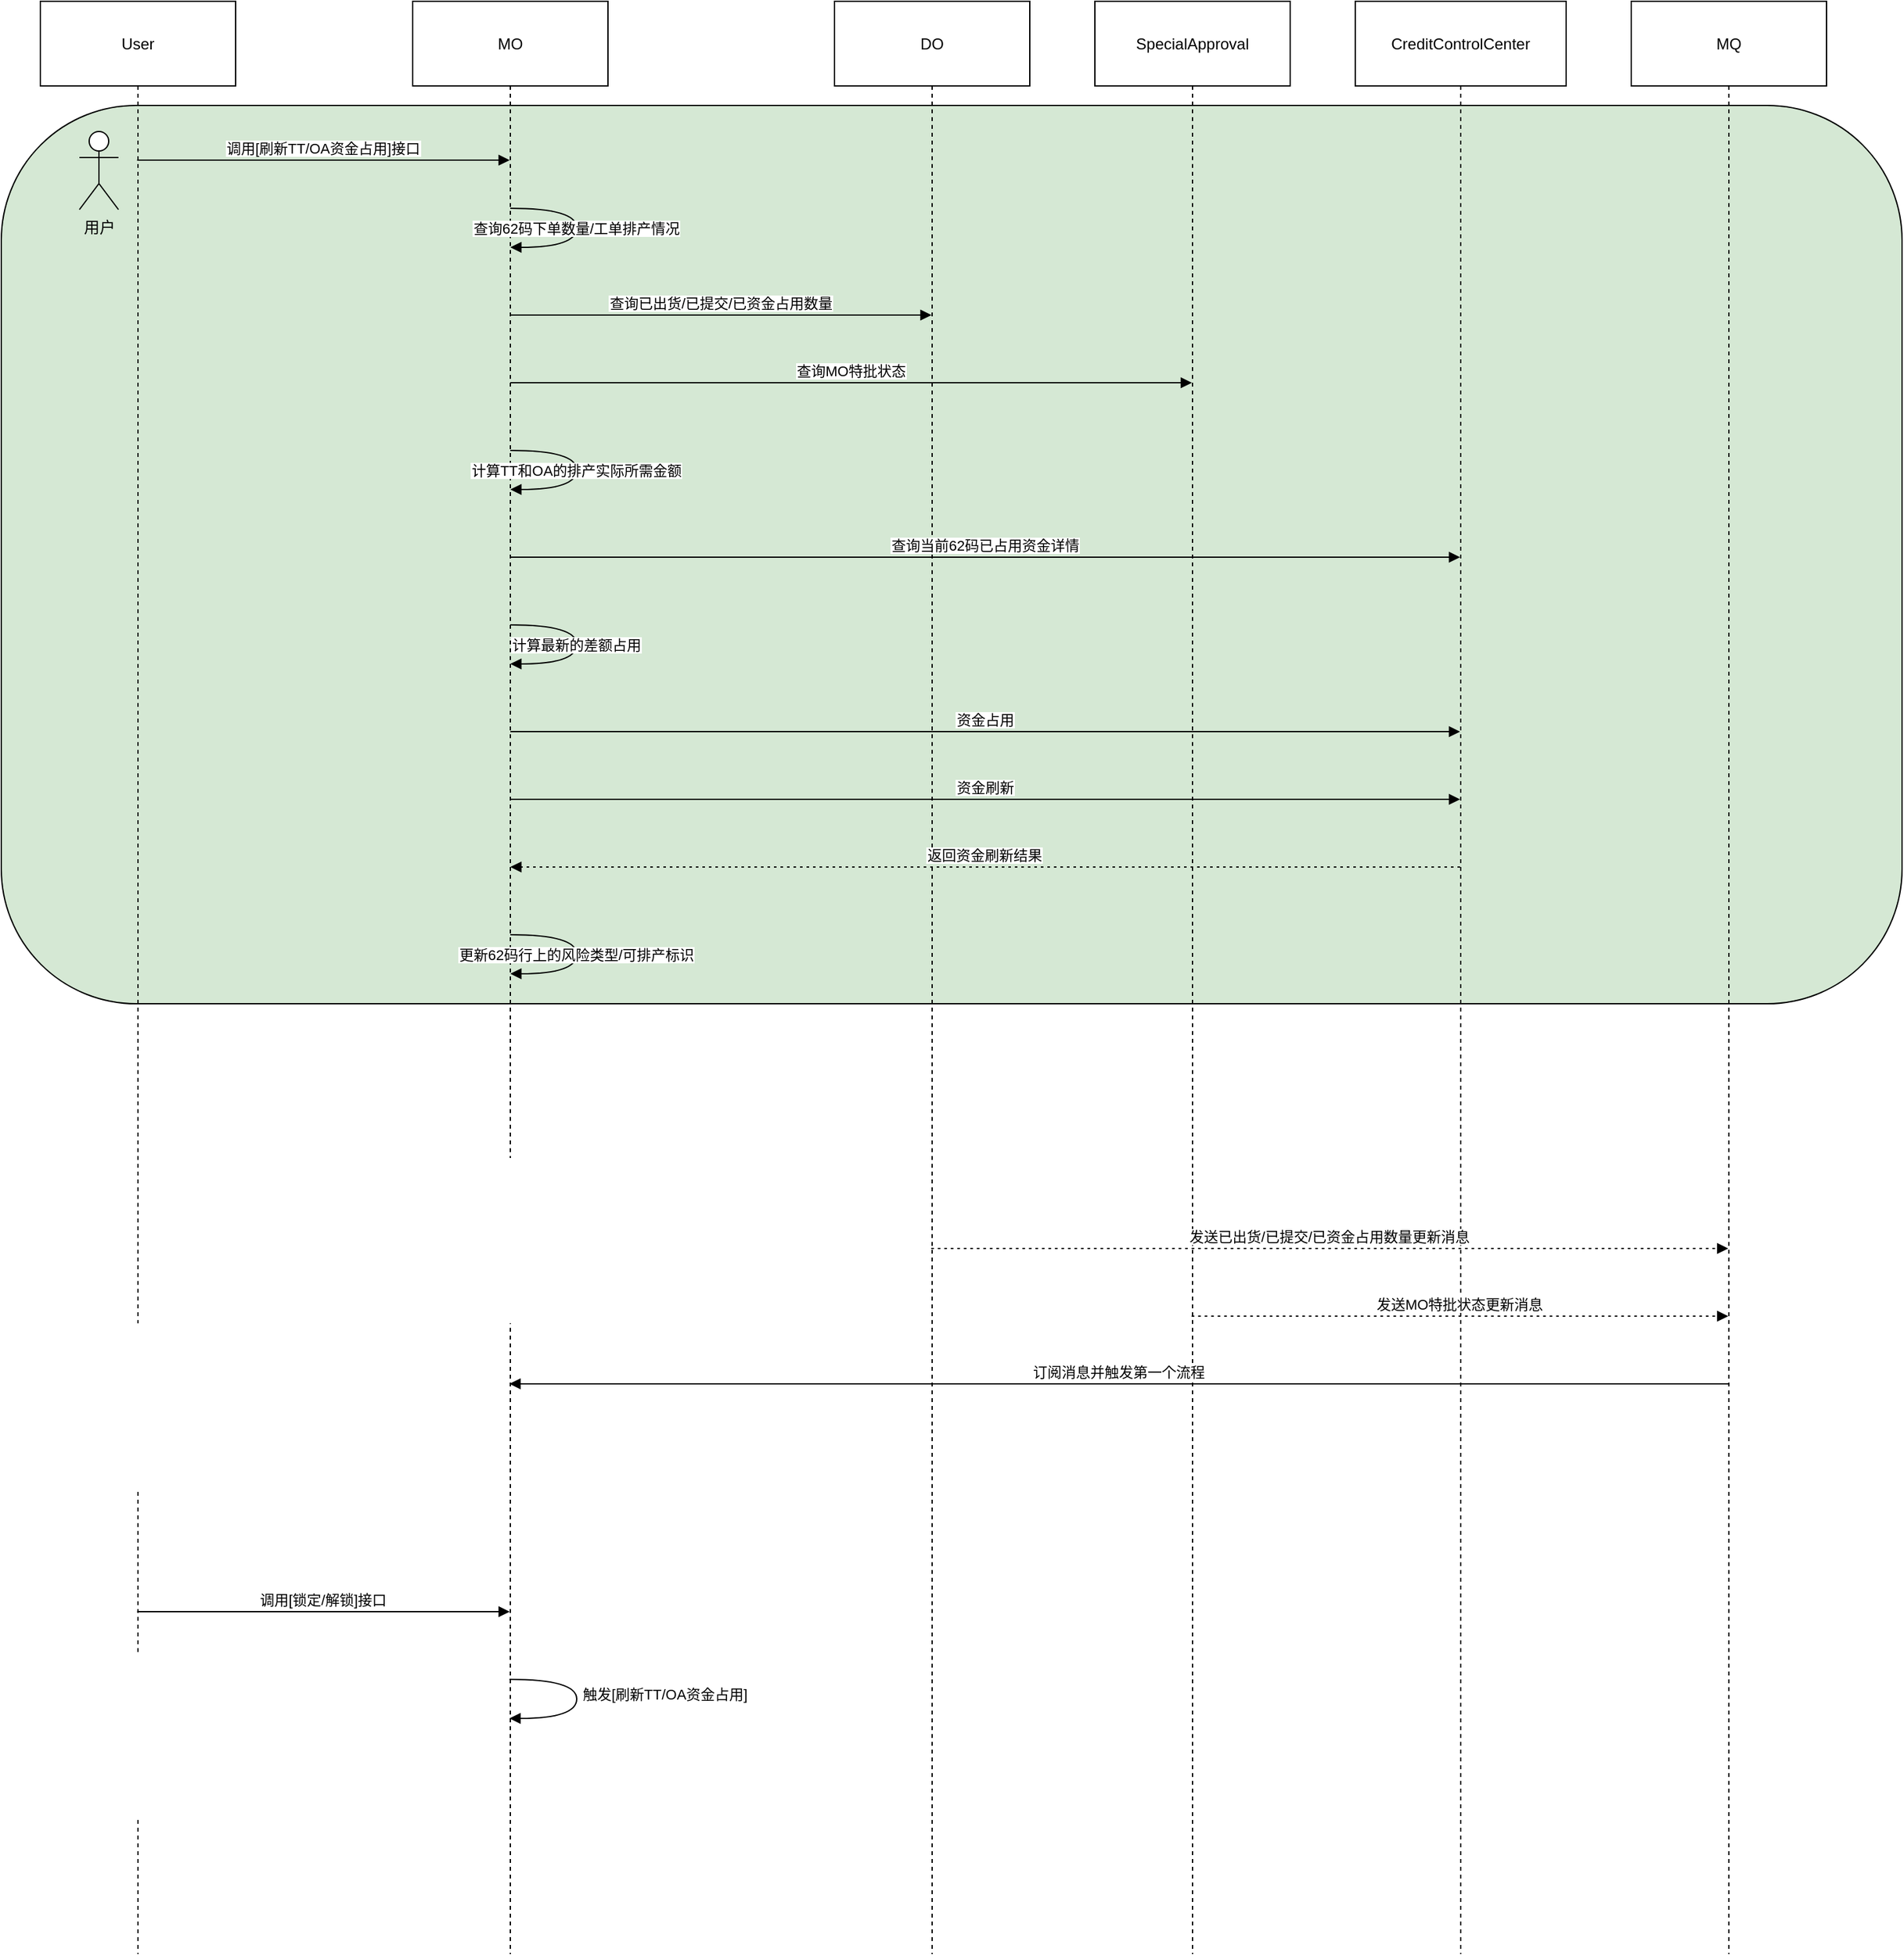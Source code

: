 <mxfile version="28.1.1">
  <diagram id="C5NioDderLb10LAesJQF" name="第 1 页">
    <mxGraphModel dx="2015" dy="726" grid="1" gridSize="10" guides="1" tooltips="1" connect="1" arrows="1" fold="1" page="1" pageScale="1" pageWidth="827" pageHeight="1169" math="0" shadow="0">
      <root>
        <mxCell id="0" />
        <mxCell id="1" parent="0" />
        <mxCell id="bJO9nJOLajhvGZVp3YKl-24" value="" style="rounded=1;whiteSpace=wrap;html=1;fillColor=#D5E8D4;" parent="1" vertex="1">
          <mxGeometry x="-30" y="80" width="1460" height="690" as="geometry" />
        </mxCell>
        <mxCell id="2" value="User" style="shape=umlLifeline;perimeter=lifelinePerimeter;whiteSpace=wrap;container=1;dropTarget=0;collapsible=0;recursiveResize=0;outlineConnect=0;portConstraint=eastwest;newEdgeStyle={&quot;edgeStyle&quot;:&quot;elbowEdgeStyle&quot;,&quot;elbow&quot;:&quot;vertical&quot;,&quot;curved&quot;:0,&quot;rounded&quot;:0};size=65;" parent="1" vertex="1">
          <mxGeometry width="150" height="1500" as="geometry" />
        </mxCell>
        <mxCell id="3" value="MO" style="shape=umlLifeline;perimeter=lifelinePerimeter;whiteSpace=wrap;container=1;dropTarget=0;collapsible=0;recursiveResize=0;outlineConnect=0;portConstraint=eastwest;newEdgeStyle={&quot;edgeStyle&quot;:&quot;elbowEdgeStyle&quot;,&quot;elbow&quot;:&quot;vertical&quot;,&quot;curved&quot;:0,&quot;rounded&quot;:0};size=65;" parent="1" vertex="1">
          <mxGeometry x="286" width="150" height="1500" as="geometry" />
        </mxCell>
        <mxCell id="4" value="DO" style="shape=umlLifeline;perimeter=lifelinePerimeter;whiteSpace=wrap;container=1;dropTarget=0;collapsible=0;recursiveResize=0;outlineConnect=0;portConstraint=eastwest;newEdgeStyle={&quot;edgeStyle&quot;:&quot;elbowEdgeStyle&quot;,&quot;elbow&quot;:&quot;vertical&quot;,&quot;curved&quot;:0,&quot;rounded&quot;:0};size=65;" parent="1" vertex="1">
          <mxGeometry x="610" width="150" height="1500" as="geometry" />
        </mxCell>
        <mxCell id="5" value="SpecialApproval" style="shape=umlLifeline;perimeter=lifelinePerimeter;whiteSpace=wrap;container=1;dropTarget=0;collapsible=0;recursiveResize=0;outlineConnect=0;portConstraint=eastwest;newEdgeStyle={&quot;edgeStyle&quot;:&quot;elbowEdgeStyle&quot;,&quot;elbow&quot;:&quot;vertical&quot;,&quot;curved&quot;:0,&quot;rounded&quot;:0};size=65;" parent="1" vertex="1">
          <mxGeometry x="810" width="150" height="1500" as="geometry" />
        </mxCell>
        <mxCell id="6" value="CreditControlCenter" style="shape=umlLifeline;perimeter=lifelinePerimeter;whiteSpace=wrap;container=1;dropTarget=0;collapsible=0;recursiveResize=0;outlineConnect=0;portConstraint=eastwest;newEdgeStyle={&quot;edgeStyle&quot;:&quot;elbowEdgeStyle&quot;,&quot;elbow&quot;:&quot;vertical&quot;,&quot;curved&quot;:0,&quot;rounded&quot;:0};size=65;" parent="1" vertex="1">
          <mxGeometry x="1010" width="162" height="1500" as="geometry" />
        </mxCell>
        <mxCell id="7" value="MQ" style="shape=umlLifeline;perimeter=lifelinePerimeter;whiteSpace=wrap;container=1;dropTarget=0;collapsible=0;recursiveResize=0;outlineConnect=0;portConstraint=eastwest;newEdgeStyle={&quot;edgeStyle&quot;:&quot;elbowEdgeStyle&quot;,&quot;elbow&quot;:&quot;vertical&quot;,&quot;curved&quot;:0,&quot;rounded&quot;:0};size=65;" parent="1" vertex="1">
          <mxGeometry x="1222" width="150" height="1500" as="geometry" />
        </mxCell>
        <mxCell id="8" value="调用[刷新TT/OA资金占用]接口" style="verticalAlign=bottom;edgeStyle=elbowEdgeStyle;elbow=vertical;curved=0;rounded=0;endArrow=block;" parent="1" edge="1">
          <mxGeometry relative="1" as="geometry">
            <Array as="points">
              <mxPoint x="227" y="122" />
            </Array>
            <mxPoint x="74.324" y="122" as="sourcePoint" />
            <mxPoint x="360.5" y="122" as="targetPoint" />
          </mxGeometry>
        </mxCell>
        <mxCell id="9" value="查询62码下单数量/工单排产情况" style="curved=1;endArrow=block;" parent="1" source="3" target="3" edge="1">
          <mxGeometry relative="1" as="geometry">
            <Array as="points">
              <mxPoint x="412" y="159" />
              <mxPoint x="412" y="189" />
            </Array>
          </mxGeometry>
        </mxCell>
        <mxCell id="10" value="查询已出货/已提交/已资金占用数量" style="verticalAlign=bottom;edgeStyle=elbowEdgeStyle;elbow=vertical;curved=0;rounded=0;endArrow=block;" parent="1" source="3" target="4" edge="1">
          <mxGeometry relative="1" as="geometry">
            <Array as="points">
              <mxPoint x="532" y="241" />
            </Array>
          </mxGeometry>
        </mxCell>
        <mxCell id="11" value="查询MO特批状态" style="verticalAlign=bottom;edgeStyle=elbowEdgeStyle;elbow=vertical;curved=0;rounded=0;endArrow=block;" parent="1" source="3" target="5" edge="1">
          <mxGeometry relative="1" as="geometry">
            <Array as="points">
              <mxPoint x="632" y="293" />
            </Array>
          </mxGeometry>
        </mxCell>
        <mxCell id="12" value="计算TT和OA的排产实际所需金额" style="curved=1;endArrow=block;" parent="1" source="3" target="3" edge="1">
          <mxGeometry relative="1" as="geometry">
            <Array as="points">
              <mxPoint x="412" y="345" />
              <mxPoint x="412" y="375" />
            </Array>
          </mxGeometry>
        </mxCell>
        <mxCell id="13" value="查询当前62码已占用资金详情" style="verticalAlign=bottom;edgeStyle=elbowEdgeStyle;elbow=vertical;curved=0;rounded=0;endArrow=block;" parent="1" source="3" target="6" edge="1">
          <mxGeometry relative="1" as="geometry">
            <Array as="points">
              <mxPoint x="735" y="427" />
            </Array>
          </mxGeometry>
        </mxCell>
        <mxCell id="14" value="计算最新的差额占用" style="curved=1;endArrow=block;" parent="1" source="3" target="3" edge="1">
          <mxGeometry relative="1" as="geometry">
            <Array as="points">
              <mxPoint x="412" y="479" />
              <mxPoint x="412" y="509" />
            </Array>
          </mxGeometry>
        </mxCell>
        <mxCell id="15" value="资金占用" style="verticalAlign=bottom;edgeStyle=elbowEdgeStyle;elbow=vertical;curved=0;rounded=0;endArrow=block;" parent="1" source="3" target="6" edge="1">
          <mxGeometry relative="1" as="geometry">
            <Array as="points">
              <mxPoint x="735" y="561" />
            </Array>
          </mxGeometry>
        </mxCell>
        <mxCell id="16" value="资金刷新" style="verticalAlign=bottom;edgeStyle=elbowEdgeStyle;elbow=vertical;curved=0;rounded=0;endArrow=block;" parent="1" source="3" target="6" edge="1">
          <mxGeometry relative="1" as="geometry">
            <Array as="points">
              <mxPoint x="735" y="613" />
            </Array>
          </mxGeometry>
        </mxCell>
        <mxCell id="17" value="返回资金刷新结果" style="verticalAlign=bottom;edgeStyle=elbowEdgeStyle;elbow=vertical;curved=0;rounded=0;dashed=1;dashPattern=2 3;endArrow=block;" parent="1" source="6" target="3" edge="1">
          <mxGeometry relative="1" as="geometry">
            <Array as="points">
              <mxPoint x="738" y="665" />
            </Array>
          </mxGeometry>
        </mxCell>
        <mxCell id="18" value="更新62码行上的风险类型/可排产标识" style="curved=1;endArrow=block;" parent="1" source="3" target="3" edge="1">
          <mxGeometry relative="1" as="geometry">
            <Array as="points">
              <mxPoint x="412" y="717" />
              <mxPoint x="412" y="747" />
            </Array>
          </mxGeometry>
        </mxCell>
        <mxCell id="19" value="发送已出货/已提交/已资金占用数量更新消息" style="verticalAlign=bottom;edgeStyle=elbowEdgeStyle;elbow=vertical;curved=0;rounded=0;dashed=1;dashPattern=2 3;endArrow=block;" parent="1" edge="1">
          <mxGeometry relative="1" as="geometry">
            <Array as="points">
              <mxPoint x="1000" y="958" />
            </Array>
            <mxPoint x="684.324" y="958" as="sourcePoint" />
            <mxPoint x="1296.5" y="958" as="targetPoint" />
          </mxGeometry>
        </mxCell>
        <mxCell id="20" value="发送MO特批状态更新消息" style="verticalAlign=bottom;edgeStyle=elbowEdgeStyle;elbow=vertical;curved=0;rounded=0;dashed=1;dashPattern=2 3;endArrow=block;" parent="1" edge="1">
          <mxGeometry relative="1" as="geometry">
            <Array as="points">
              <mxPoint x="1100" y="1010" />
            </Array>
            <mxPoint x="884.324" y="1010" as="sourcePoint" />
            <mxPoint x="1296.5" y="1010" as="targetPoint" />
          </mxGeometry>
        </mxCell>
        <mxCell id="21" value="订阅消息并触发第一个流程" style="verticalAlign=bottom;edgeStyle=elbowEdgeStyle;elbow=vertical;curved=0;rounded=0;endArrow=block;" parent="1" edge="1">
          <mxGeometry relative="1" as="geometry">
            <Array as="points">
              <mxPoint x="841" y="1062" />
            </Array>
            <mxPoint x="1296.5" y="1062" as="sourcePoint" />
            <mxPoint x="360.324" y="1062" as="targetPoint" />
          </mxGeometry>
        </mxCell>
        <mxCell id="22" value="调用[锁定/解锁]接口" style="verticalAlign=bottom;edgeStyle=elbowEdgeStyle;elbow=vertical;curved=0;rounded=0;endArrow=block;" parent="1" edge="1">
          <mxGeometry relative="1" as="geometry">
            <Array as="points">
              <mxPoint x="227" y="1237" />
            </Array>
            <mxPoint x="74.324" y="1237" as="sourcePoint" />
            <mxPoint x="360.5" y="1237" as="targetPoint" />
          </mxGeometry>
        </mxCell>
        <mxCell id="23" value="触发[刷新TT/OA资金占用]" style="curved=1;endArrow=block;" parent="1" edge="1">
          <mxGeometry x="-0.06" y="68" relative="1" as="geometry">
            <Array as="points">
              <mxPoint x="412" y="1289" />
              <mxPoint x="412" y="1319" />
            </Array>
            <mxPoint x="360.324" y="1289" as="sourcePoint" />
            <mxPoint x="360.324" y="1319" as="targetPoint" />
            <mxPoint as="offset" />
          </mxGeometry>
        </mxCell>
        <mxCell id="bJO9nJOLajhvGZVp3YKl-23" value="用户" style="shape=umlActor;verticalLabelPosition=bottom;verticalAlign=top;html=1;outlineConnect=0;" parent="1" vertex="1">
          <mxGeometry x="30" y="100" width="30" height="60" as="geometry" />
        </mxCell>
      </root>
    </mxGraphModel>
  </diagram>
</mxfile>
